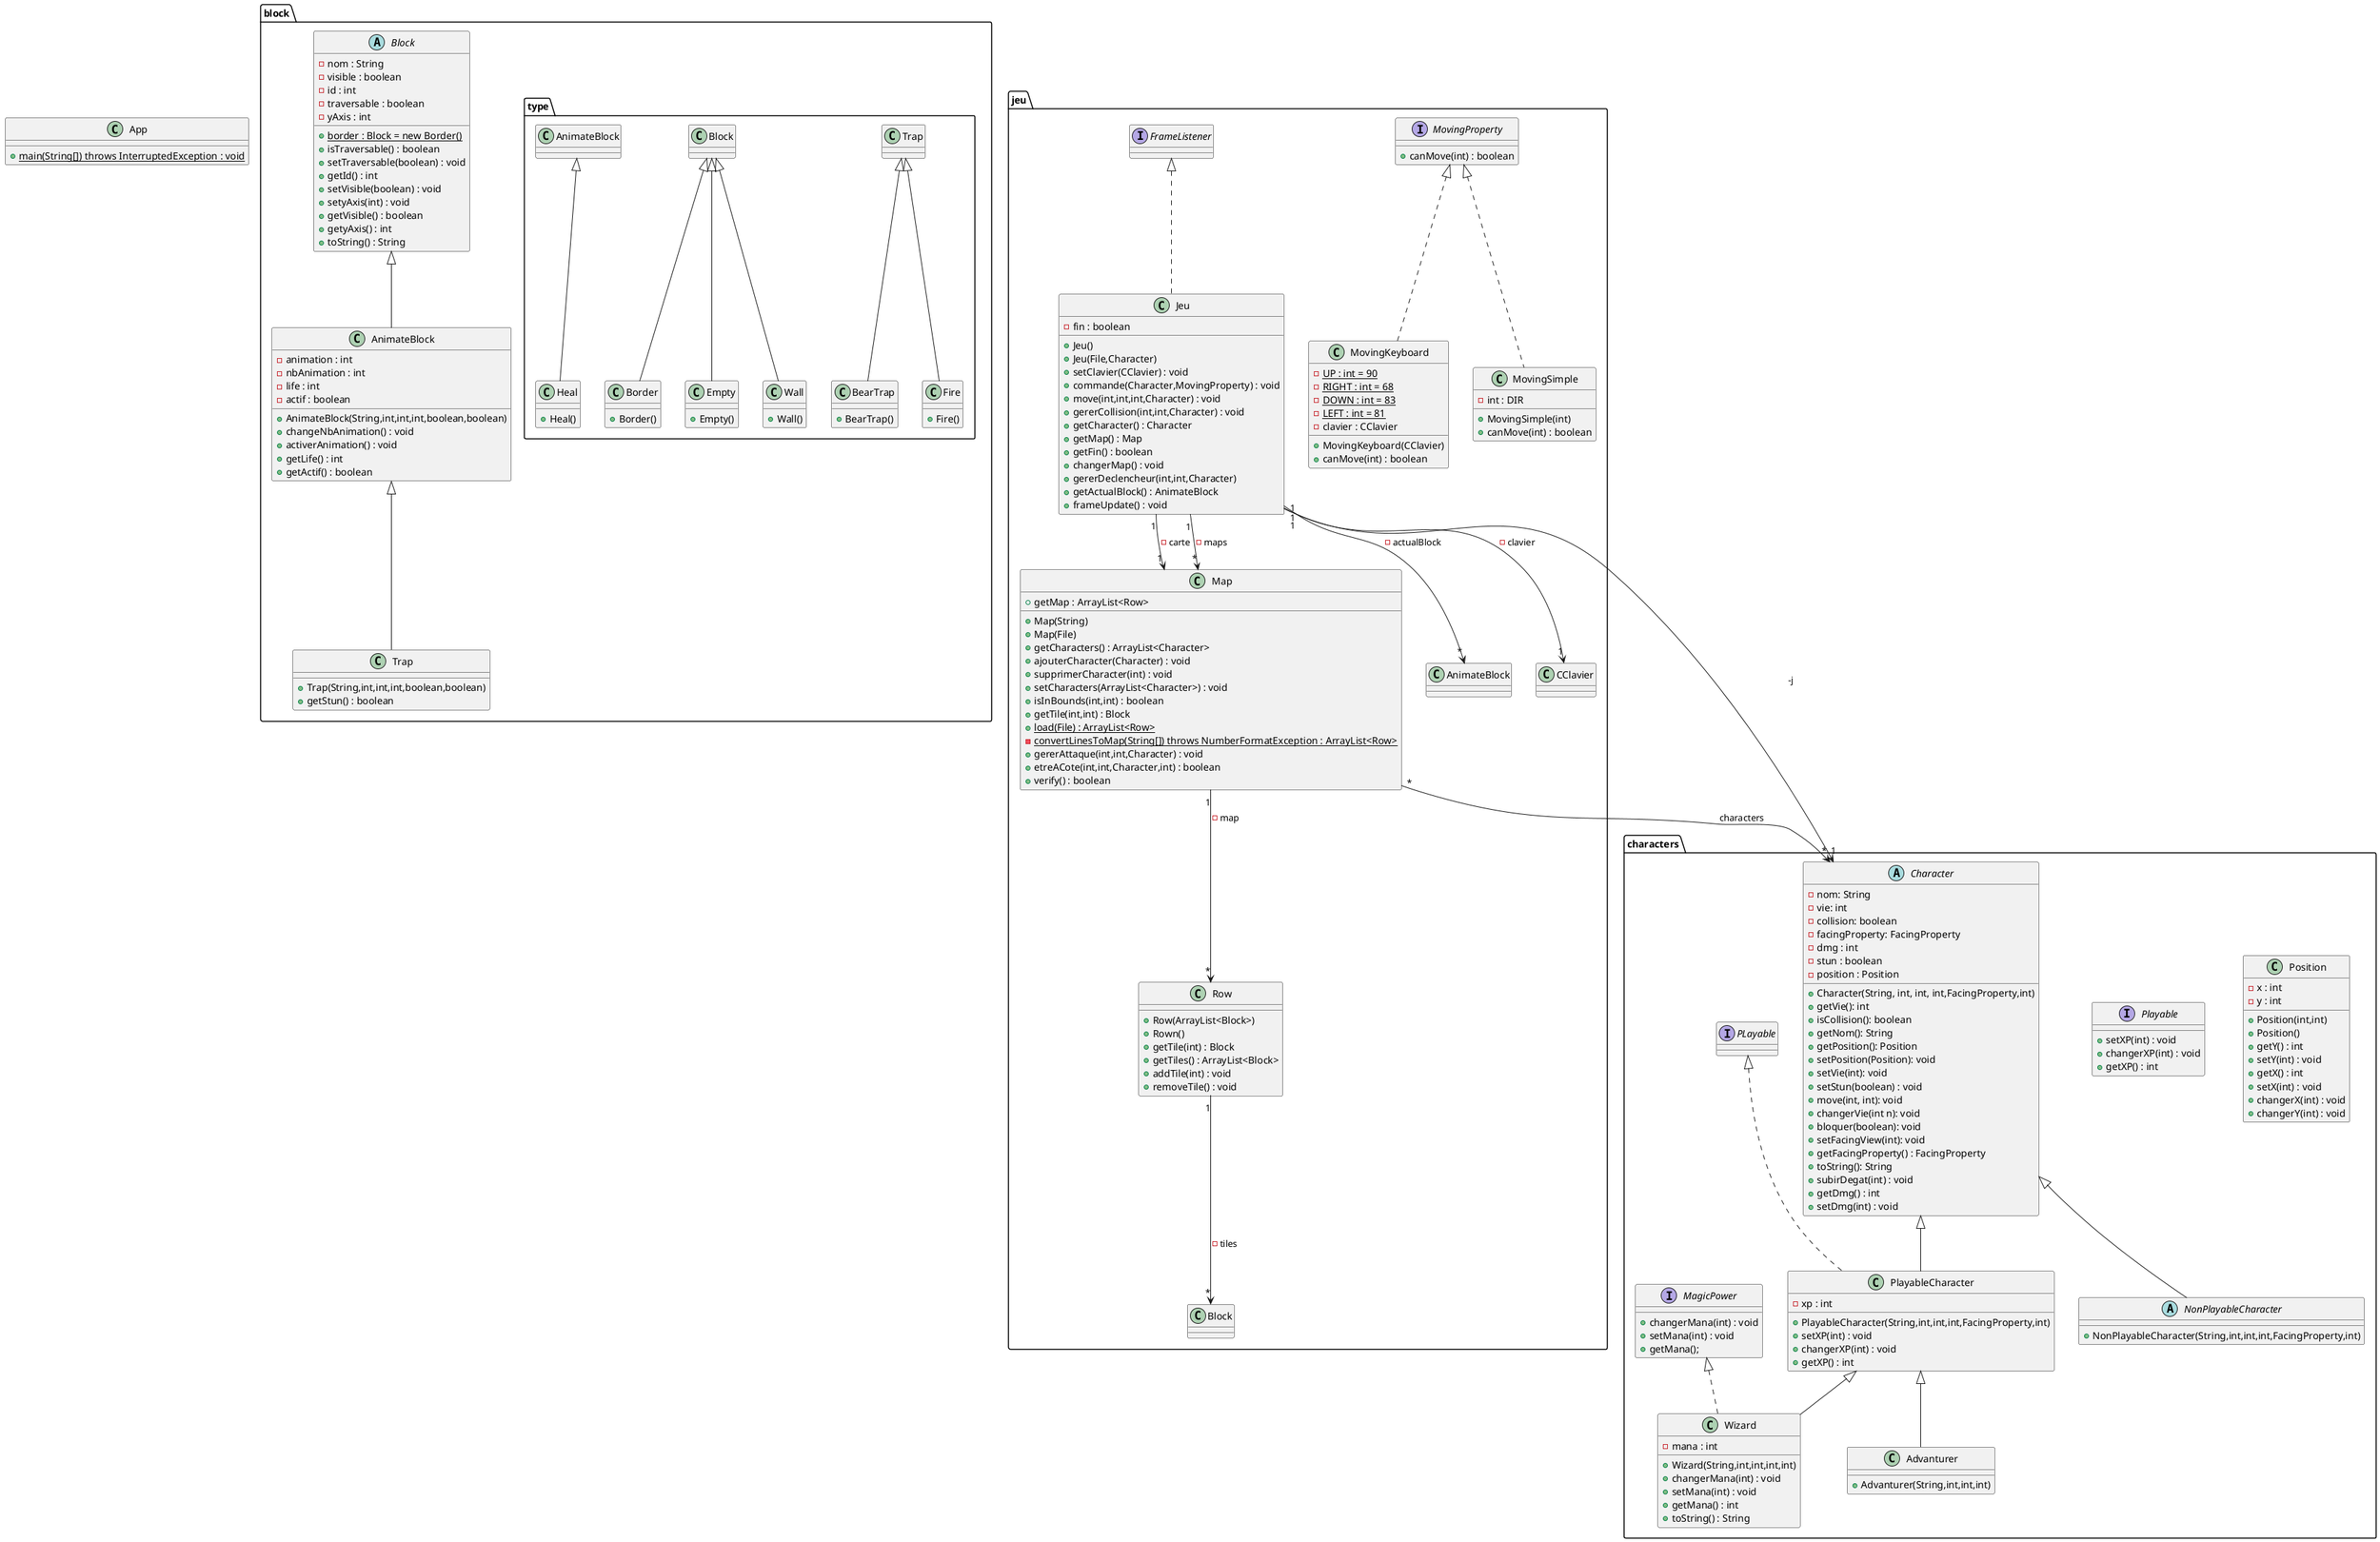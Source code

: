 @startuml

package block{
    package type{
        class BearTrap extends Trap {
            +BearTrap()
        }
        class Border extends Block{
            +Border()
        }
        class Empty extends Block {
            +Empty()
        }
        class Fire extends Trap {
            +Fire()
        }
        class Heal extends AnimateBlock {
            +Heal()
        }
        class Wall extends Block {
            +Wall()
        }
    }
    class AnimateBlock extends Block {
        - animation : int 
        - nbAnimation : int
        - life : int 
        - actif : boolean
        + AnimateBlock(String,int,int,int,boolean,boolean)
        + changeNbAnimation() : void 
        + activerAnimation() : void
        + getLife() : int
        + getActif() : boolean
    }
    abstract class Block {
        - nom : String
        - visible : boolean
        - id : int 
        - traversable : boolean
        - yAxis : int 
        {static} + border : Block = new Border()
        + isTraversable() : boolean
        + setTraversable(boolean) : void
        + getId() : int
        + setVisible(boolean) : void
        + setyAxis(int) : void
        + getVisible() : boolean
        + getyAxis() : int
        + toString() : String
    }
    class Trap extends AnimateBlock {
        + Trap(String,int,int,int,boolean,boolean)
        + getStun() : boolean
    }
}

package characters{
    class Position{
        - x : int
        - y : int 
        + Position(int,int)
        + Position()
        + getY() : int
        + setY(int) : void
        + getX() : int
        + setX(int) : void
        + changerX(int) : void
        + changerY(int) : void
    }
    interface Playable {
        + setXP(int) : void
        + changerXP(int) : void
        + getXP() : int
    }

    abstract class Character {
    - nom: String
    - vie: int
    - collision: boolean
    - facingProperty: FacingProperty
    - dmg : int
    - stun : boolean
    - position : Position
    + Character(String, int, int, int,FacingProperty,int)
    + getVie(): int
    + isCollision(): boolean
    + getNom(): String
    + getPosition(): Position
    + setPosition(Position): void
    + setVie(int): void 
    + setStun(boolean) : void
    + move(int, int): void
    + changerVie(int n): void
    + bloquer(boolean): void
    + setFacingView(int): void
    + getFacingProperty() : FacingProperty
    + toString(): String
    + subirDegat(int) : void
    + getDmg() : int
    + setDmg(int) : void
    }
    abstract class NonPlayableCharacter extends Character {
        + NonPlayableCharacter(String,int,int,int,FacingProperty,int)
    }
    class PlayableCharacter extends Character implements PLayable {
        - xp : int
        + PlayableCharacter(String,int,int,int,FacingProperty,int)
        + setXP(int) : void
        + changerXP(int) : void
        + getXP() : int 
    }
    class Advanturer extends PlayableCharacter {
        + Advanturer(String,int,int,int)
    }
    interface MagicPower {
        + changerMana(int) : void
        + setMana(int) : void
        + getMana();
    }
    class Wizard extends PlayableCharacter implements MagicPower {
        - mana : int
        + Wizard(String,int,int,int,int)
        + changerMana(int) : void
        + setMana(int) : void
        + getMana() : int
        + toString() : String
    }
}
package jeu {
    interface MovingProperty {
        + canMove(int) : boolean
    }
    class MovingKeyboard implements MovingProperty {
        {static} - UP : int = 90
        {static} - RIGHT : int = 68
        {static} - DOWN : int = 83
        {static} - LEFT : int = 81
        - clavier : CClavier
        + MovingKeyboard(CClavier)
        + canMove(int) : boolean
    }
    class MovingSimple implements MovingProperty {
        - int : DIR
        + MovingSimple(int)
        + canMove(int) : boolean

    }
    Row "1" --> "*" Block : -tiles
    class Row {
        + Row(ArrayList<Block>)
        + Rown()
        + getTile(int) : Block
        + getTiles() : ArrayList<Block>
        + addTile(int) : void
        + removeTile() : void
    }
    Map "1" --> "*" Row : -map
    Map "*" --> "*" Character : characters
    class Map {
        + Map(String)
        + Map(File)
        + getCharacters() : ArrayList<Character>
        + ajouterCharacter(Character) : void
        + supprimerCharacter(int) : void
        + setCharacters(ArrayList<Character>) : void
        + getMap : ArrayList<Row>
        + isInBounds(int,int) : boolean
        + getTile(int,int) : Block
        {static} + load(File) : ArrayList<Row>
        {static} - convertLinesToMap(String[]) throws NumberFormatException : ArrayList<Row>
        + gererAttaque(int,int,Character) : void
        + etreACote(int,int,Character,int) : boolean
        + verify() : boolean
    }
    Jeu "1" --> "1" Character : -j
    Jeu "1" --> "1" Map : -carte
    Jeu "1" --> "*" Map : -maps
    Jeu "1" --> "*" AnimateBlock : -actualBlock
    Jeu "1" --> "1" CClavier : -clavier 
    class Jeu implements FrameListener {
        - fin : boolean
        + Jeu()
        + Jeu(File,Character)
        + setClavier(CClavier) : void
        + commande(Character,MovingProperty) : void
        + move(int,int,int,Character) : void
        + gererCollision(int,int,Character) : void
        + getCharacter() : Character
        + getMap() : Map
        + getFin() : boolean
        + changerMap() : void
        + gererDeclencheur(int,int,Character)
        + getActualBlock() : AnimateBlock
        + frameUpdate() : void
    }
}
class App {
    {static} + main(String[]) throws InterruptedException : void
}
@enduml